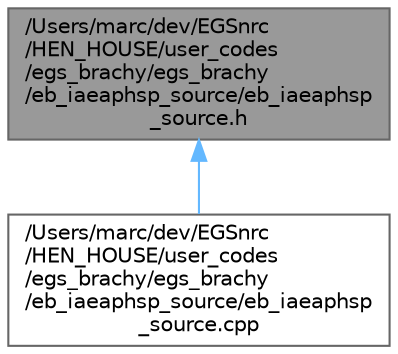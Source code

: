 digraph "/Users/marc/dev/EGSnrc/HEN_HOUSE/user_codes/egs_brachy/egs_brachy/eb_iaeaphsp_source/eb_iaeaphsp_source.h"
{
 // LATEX_PDF_SIZE
  bgcolor="transparent";
  edge [fontname=Helvetica,fontsize=10,labelfontname=Helvetica,labelfontsize=10];
  node [fontname=Helvetica,fontsize=10,shape=box,height=0.2,width=0.4];
  Node1 [label="/Users/marc/dev/EGSnrc\l/HEN_HOUSE/user_codes\l/egs_brachy/egs_brachy\l/eb_iaeaphsp_source/eb_iaeaphsp\l_source.h",height=0.2,width=0.4,color="gray40", fillcolor="grey60", style="filled", fontcolor="black",tooltip="a minimal IAEA phase space source for egs_brachy"];
  Node1 -> Node2 [dir="back",color="steelblue1",style="solid"];
  Node2 [label="/Users/marc/dev/EGSnrc\l/HEN_HOUSE/user_codes\l/egs_brachy/egs_brachy\l/eb_iaeaphsp_source/eb_iaeaphsp\l_source.cpp",height=0.2,width=0.4,color="grey40", fillcolor="white", style="filled",URL="$eb__iaeaphsp__source_8cpp.html",tooltip=" "];
}
